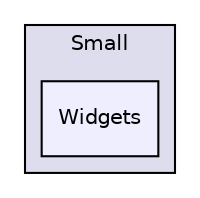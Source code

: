 digraph "include/Small/Widgets" {
  compound=true
  node [ fontsize="10", fontname="Helvetica"];
  edge [ labelfontsize="10", labelfontname="Helvetica"];
  subgraph clusterdir_bccf9de9576cfd43a752576f669ec707 {
    graph [ bgcolor="#ddddee", pencolor="black", label="Small" fontname="Helvetica", fontsize="10", URL="dir_bccf9de9576cfd43a752576f669ec707.html"]
  dir_db89475db93d8c9ea59250fb4006acd2 [shape=box, label="Widgets", style="filled", fillcolor="#eeeeff", pencolor="black", URL="dir_db89475db93d8c9ea59250fb4006acd2.html"];
  }
}
